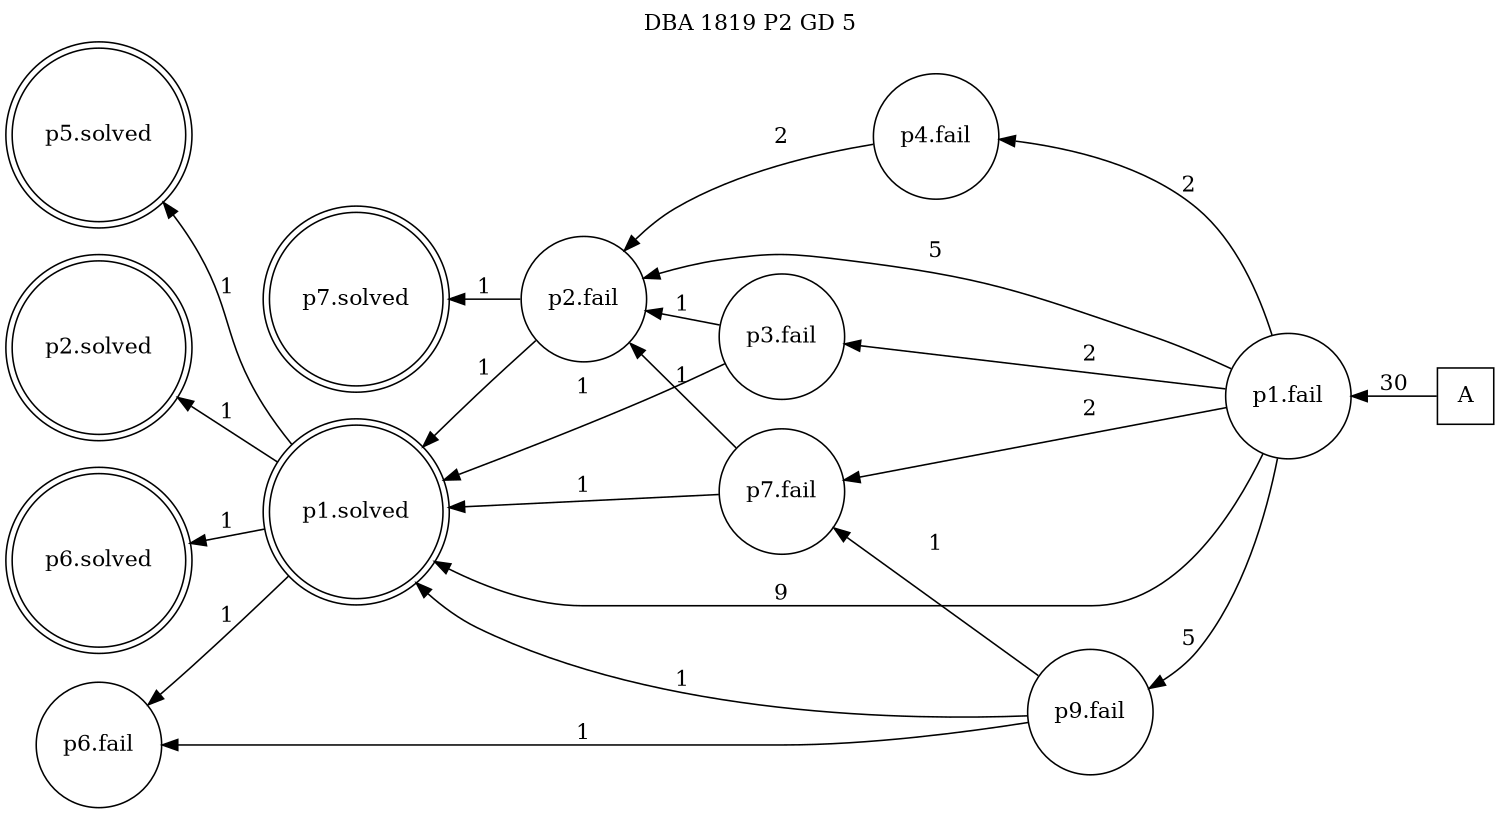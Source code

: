 digraph DBA_1819_P2_GD_5_GOOD {
labelloc="tl"
label= " DBA 1819 P2 GD 5 "
rankdir="RL";
graph [ size=" 10 , 10 !"]

"A" [shape="square" label="A"]
"p1.fail" [shape="circle" label="p1.fail"]
"p4.fail" [shape="circle" label="p4.fail"]
"p2.fail" [shape="circle" label="p2.fail"]
"p9.fail" [shape="circle" label="p9.fail"]
"p7.fail" [shape="circle" label="p7.fail"]
"p1.solved" [shape="doublecircle" label="p1.solved"]
"p2.solved" [shape="doublecircle" label="p2.solved"]
"p7.solved" [shape="doublecircle" label="p7.solved"]
"p6.fail" [shape="circle" label="p6.fail"]
"p3.fail" [shape="circle" label="p3.fail"]
"p6.solved" [shape="doublecircle" label="p6.solved"]
"p5.solved" [shape="doublecircle" label="p5.solved"]
"A" -> "p1.fail" [ label=30]
"p1.fail" -> "p4.fail" [ label=2]
"p1.fail" -> "p2.fail" [ label=5]
"p1.fail" -> "p9.fail" [ label=5]
"p1.fail" -> "p7.fail" [ label=2]
"p1.fail" -> "p1.solved" [ label=9]
"p1.fail" -> "p3.fail" [ label=2]
"p4.fail" -> "p2.fail" [ label=2]
"p2.fail" -> "p1.solved" [ label=1]
"p2.fail" -> "p7.solved" [ label=1]
"p9.fail" -> "p7.fail" [ label=1]
"p9.fail" -> "p1.solved" [ label=1]
"p9.fail" -> "p6.fail" [ label=1]
"p7.fail" -> "p2.fail" [ label=1]
"p7.fail" -> "p1.solved" [ label=1]
"p1.solved" -> "p2.solved" [ label=1]
"p1.solved" -> "p6.fail" [ label=1]
"p1.solved" -> "p6.solved" [ label=1]
"p1.solved" -> "p5.solved" [ label=1]
"p3.fail" -> "p2.fail" [ label=1]
"p3.fail" -> "p1.solved" [ label=1]
}
